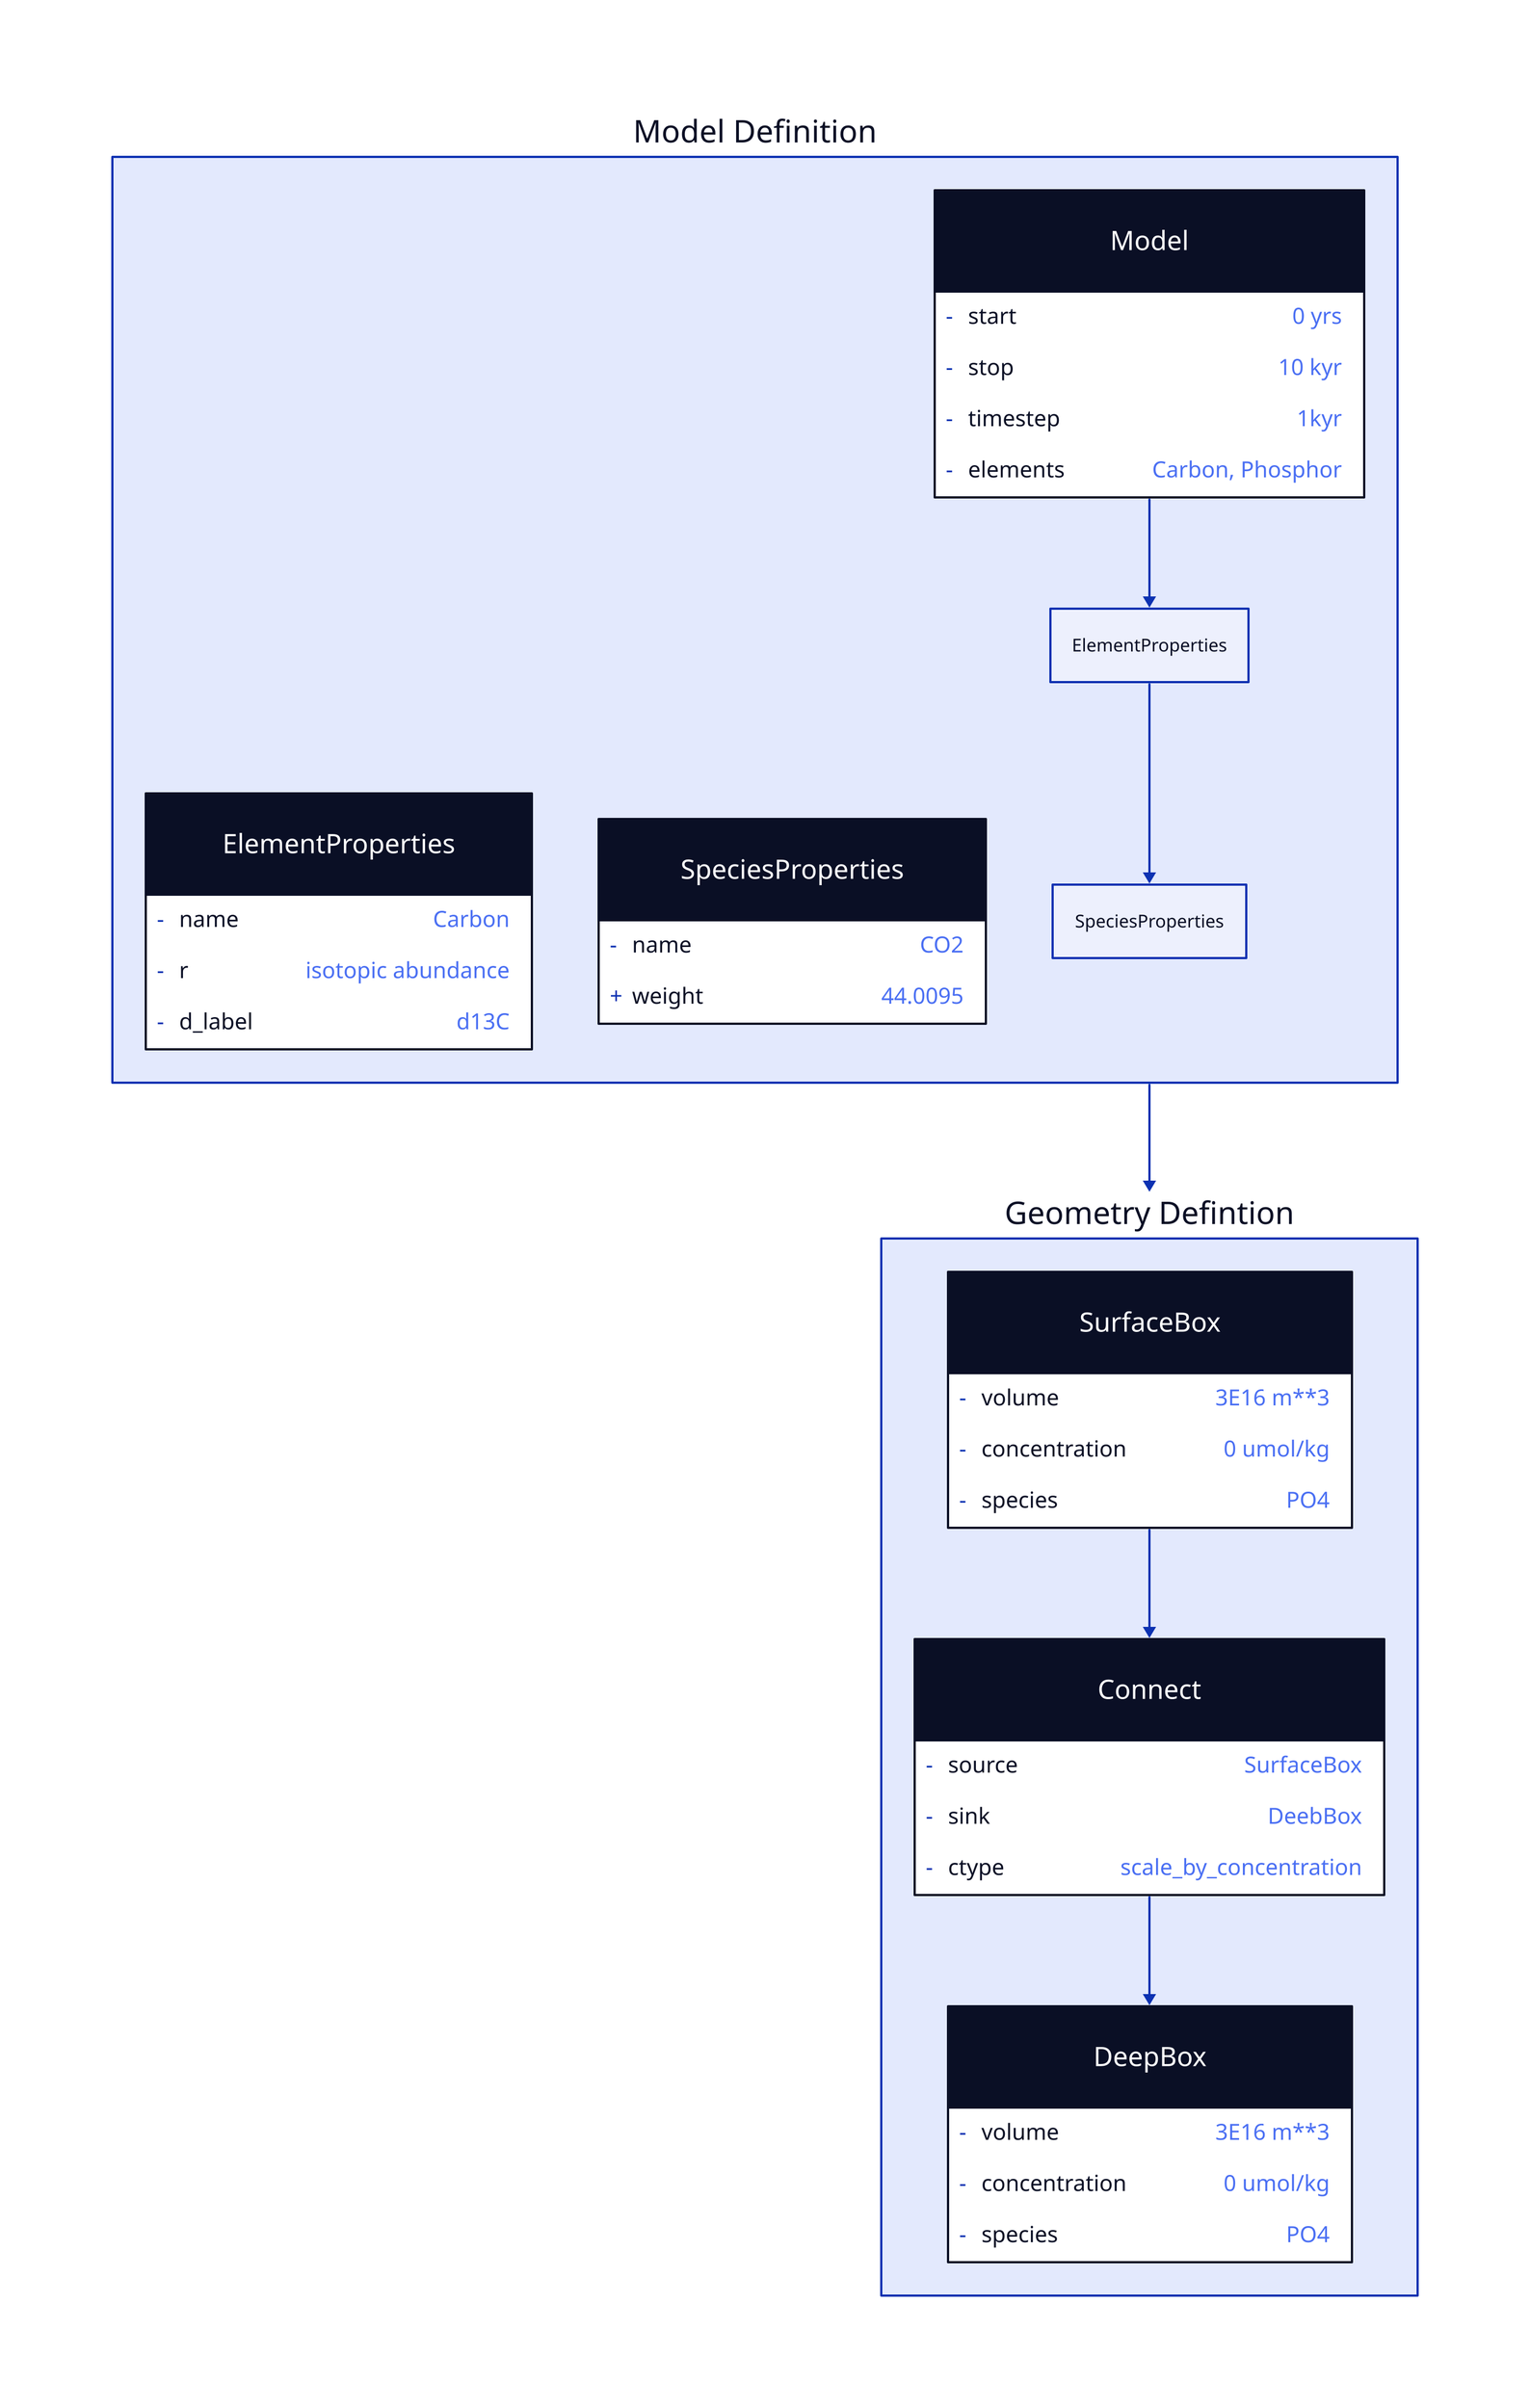 m: Model Definition {
  model: Model {
    shape: class

    -start: "0 yrs"
    -stop: "10 kyr"
    -timestep: "1kyr"
    -elements: "Carbon, Phosphor"
  }
  element: ElementProperties {
    shape: class
    -name: Carbon
    -r: isotopic abundance
    -d_label: d13C
  }

  species: SpeciesProperties {
    shape: class
    -name: CO2
    weight: 44.0095
  }
}

geometry: Geometry Defintion {
  sb: SurfaceBox {
    shape: class
    -volume: "3E16 m**3"
    -concentration: "0 umol/kg"
    -species: PO4
  }

  c: Connect {
    shape: class
    -source: SurfaceBox
    -sink: DeebBox
    -ctype: scale_by_concentration
  }

  db: DeepBox {
    shape: class
    -volume: "3E16 m**3"
    -concentration: "0 umol/kg"
    -species: PO4
  }

  sb -> c
  c -> db
}

m.model -> m.ElementProperties -> m.SpeciesProperties
m -> geometry
